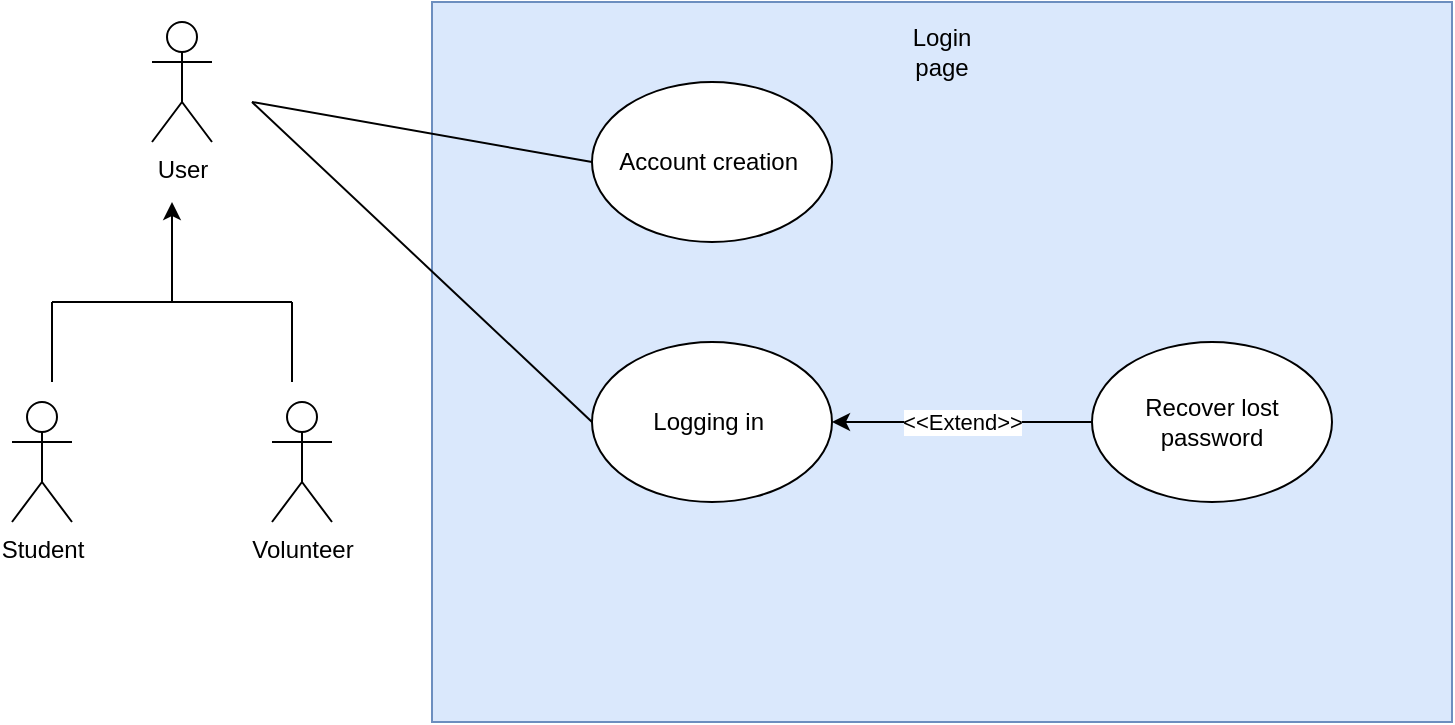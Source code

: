 <mxfile version="17.2.4" type="device"><diagram id="JZQs5GaxVgBOVoL3ojaX" name="Page-1"><mxGraphModel dx="944" dy="675" grid="1" gridSize="10" guides="1" tooltips="1" connect="1" arrows="1" fold="1" page="1" pageScale="1" pageWidth="827" pageHeight="1169" math="0" shadow="0"><root><mxCell id="0"/><mxCell id="1" parent="0"/><mxCell id="v-gPnVNvnnYqDzMzU3qh-1" value="User" style="shape=umlActor;verticalLabelPosition=bottom;verticalAlign=top;html=1;outlineConnect=0;" vertex="1" parent="1"><mxGeometry x="110" y="50" width="30" height="60" as="geometry"/></mxCell><mxCell id="v-gPnVNvnnYqDzMzU3qh-2" value="Volunteer" style="shape=umlActor;verticalLabelPosition=bottom;verticalAlign=top;html=1;outlineConnect=0;" vertex="1" parent="1"><mxGeometry x="170" y="240" width="30" height="60" as="geometry"/></mxCell><mxCell id="v-gPnVNvnnYqDzMzU3qh-3" value="Student" style="shape=umlActor;verticalLabelPosition=bottom;verticalAlign=top;html=1;outlineConnect=0;" vertex="1" parent="1"><mxGeometry x="40" y="240" width="30" height="60" as="geometry"/></mxCell><mxCell id="v-gPnVNvnnYqDzMzU3qh-4" value="" style="endArrow=none;html=1;rounded=0;" edge="1" parent="1"><mxGeometry width="50" height="50" relative="1" as="geometry"><mxPoint x="60" y="230" as="sourcePoint"/><mxPoint x="60" y="190" as="targetPoint"/></mxGeometry></mxCell><mxCell id="v-gPnVNvnnYqDzMzU3qh-5" value="" style="endArrow=none;html=1;rounded=0;" edge="1" parent="1"><mxGeometry width="50" height="50" relative="1" as="geometry"><mxPoint x="180" y="230" as="sourcePoint"/><mxPoint x="180" y="190" as="targetPoint"/></mxGeometry></mxCell><mxCell id="v-gPnVNvnnYqDzMzU3qh-6" value="" style="endArrow=none;html=1;rounded=0;" edge="1" parent="1"><mxGeometry width="50" height="50" relative="1" as="geometry"><mxPoint x="60" y="190" as="sourcePoint"/><mxPoint x="180" y="190" as="targetPoint"/></mxGeometry></mxCell><mxCell id="v-gPnVNvnnYqDzMzU3qh-9" value="" style="endArrow=classic;html=1;rounded=0;" edge="1" parent="1"><mxGeometry width="50" height="50" relative="1" as="geometry"><mxPoint x="120" y="190" as="sourcePoint"/><mxPoint x="120" y="140" as="targetPoint"/></mxGeometry></mxCell><mxCell id="v-gPnVNvnnYqDzMzU3qh-13" value="" style="rounded=0;whiteSpace=wrap;html=1;fillColor=#dae8fc;strokeColor=#6c8ebf;" vertex="1" parent="1"><mxGeometry x="250" y="40" width="510" height="360" as="geometry"/></mxCell><mxCell id="v-gPnVNvnnYqDzMzU3qh-14" value="Login page" style="text;html=1;strokeColor=none;fillColor=none;align=center;verticalAlign=middle;whiteSpace=wrap;rounded=0;" vertex="1" parent="1"><mxGeometry x="475" y="50" width="60" height="30" as="geometry"/></mxCell><mxCell id="v-gPnVNvnnYqDzMzU3qh-15" value="Account creation&amp;nbsp;" style="ellipse;whiteSpace=wrap;html=1;" vertex="1" parent="1"><mxGeometry x="330" y="80" width="120" height="80" as="geometry"/></mxCell><mxCell id="v-gPnVNvnnYqDzMzU3qh-16" value="Logging in&amp;nbsp;" style="ellipse;whiteSpace=wrap;html=1;" vertex="1" parent="1"><mxGeometry x="330" y="210" width="120" height="80" as="geometry"/></mxCell><mxCell id="v-gPnVNvnnYqDzMzU3qh-17" value="Recover lost password" style="ellipse;whiteSpace=wrap;html=1;" vertex="1" parent="1"><mxGeometry x="580" y="210" width="120" height="80" as="geometry"/></mxCell><mxCell id="v-gPnVNvnnYqDzMzU3qh-18" value="" style="endArrow=classic;html=1;rounded=0;exitX=0;exitY=0.5;exitDx=0;exitDy=0;entryX=1;entryY=0.5;entryDx=0;entryDy=0;" edge="1" parent="1" source="v-gPnVNvnnYqDzMzU3qh-17" target="v-gPnVNvnnYqDzMzU3qh-16"><mxGeometry relative="1" as="geometry"><mxPoint x="330" y="340" as="sourcePoint"/><mxPoint x="430" y="340" as="targetPoint"/></mxGeometry></mxCell><mxCell id="v-gPnVNvnnYqDzMzU3qh-19" value="&amp;lt;&amp;lt;Extend&amp;gt;&amp;gt;" style="edgeLabel;resizable=0;html=1;align=center;verticalAlign=middle;" connectable="0" vertex="1" parent="v-gPnVNvnnYqDzMzU3qh-18"><mxGeometry relative="1" as="geometry"/></mxCell><mxCell id="v-gPnVNvnnYqDzMzU3qh-22" value="" style="endArrow=none;html=1;rounded=0;entryX=0;entryY=0.5;entryDx=0;entryDy=0;" edge="1" parent="1" target="v-gPnVNvnnYqDzMzU3qh-16"><mxGeometry width="50" height="50" relative="1" as="geometry"><mxPoint x="160" y="90" as="sourcePoint"/><mxPoint x="470" y="260" as="targetPoint"/></mxGeometry></mxCell><mxCell id="v-gPnVNvnnYqDzMzU3qh-23" value="" style="endArrow=none;html=1;rounded=0;entryX=0;entryY=0.5;entryDx=0;entryDy=0;" edge="1" parent="1" target="v-gPnVNvnnYqDzMzU3qh-15"><mxGeometry width="50" height="50" relative="1" as="geometry"><mxPoint x="160" y="90" as="sourcePoint"/><mxPoint x="470" y="260" as="targetPoint"/></mxGeometry></mxCell></root></mxGraphModel></diagram></mxfile>